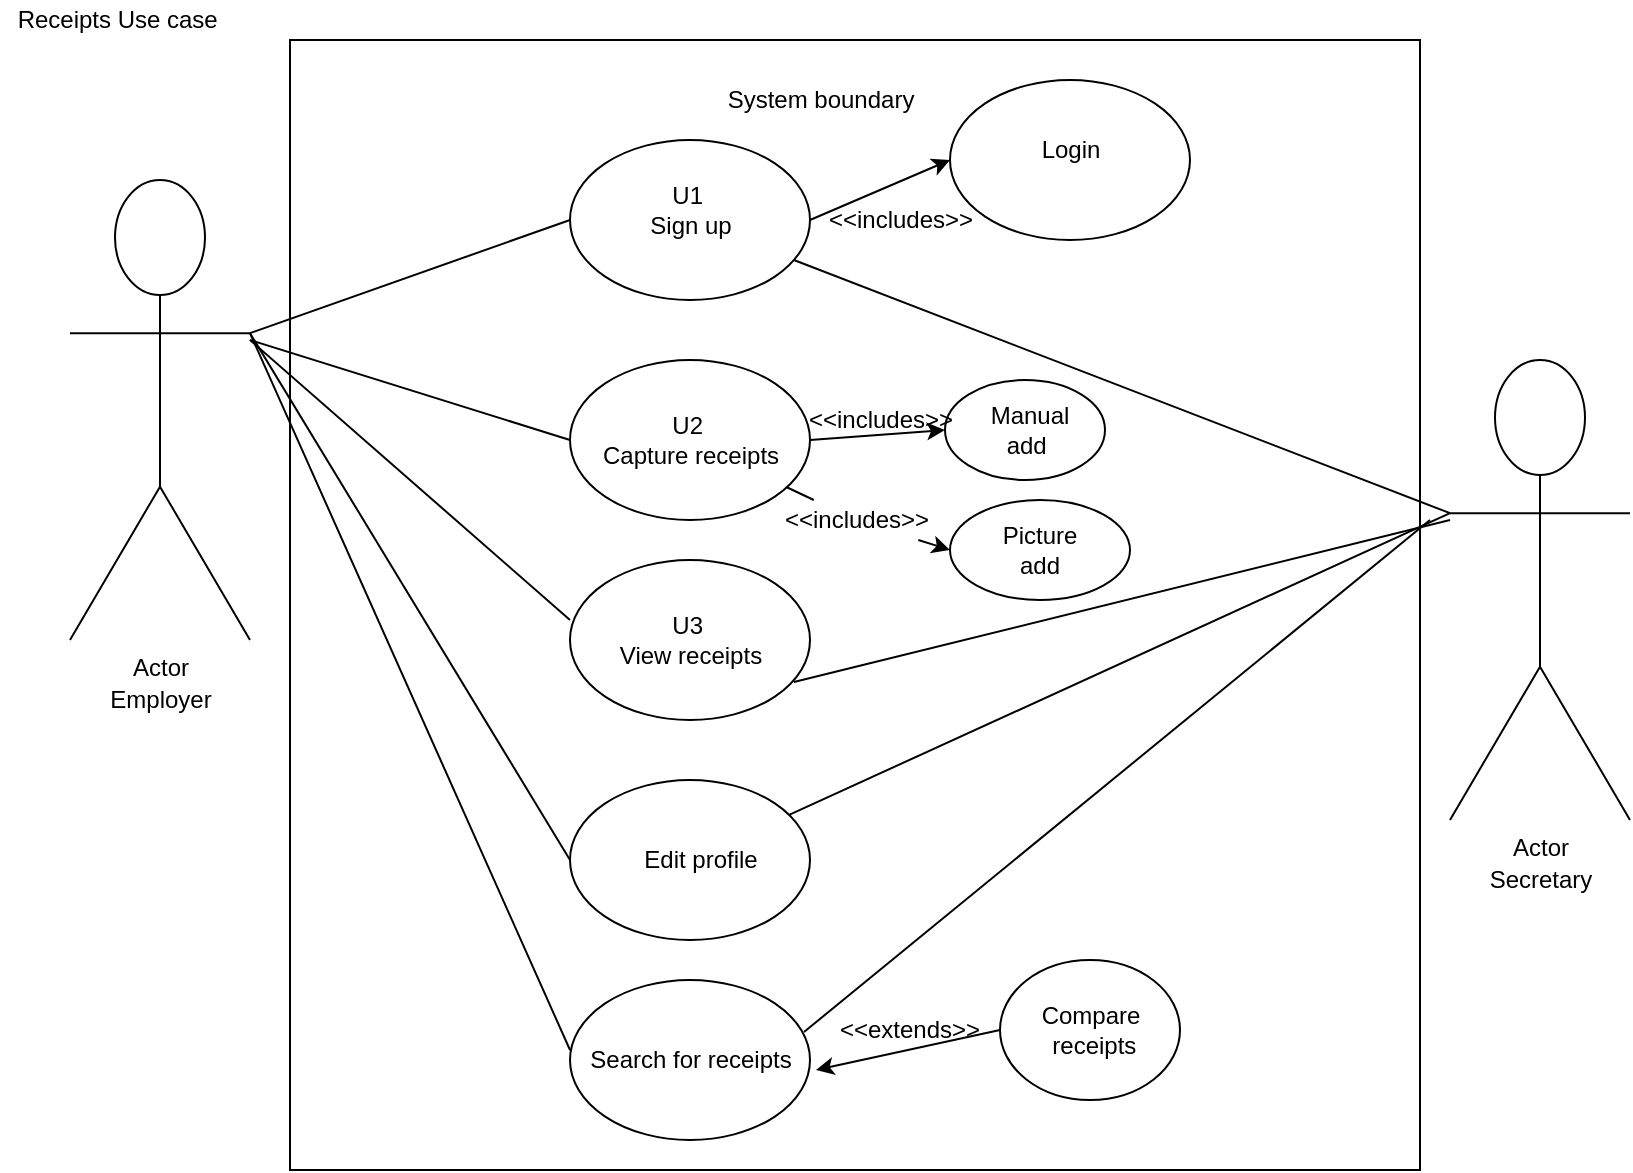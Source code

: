 <mxfile version="14.5.10" type="github" pages="2">
  <diagram id="4UHbxce3KpwwnYZbzkx7" name="Page-2">
    <mxGraphModel dx="1846" dy="519" grid="1" gridSize="10" guides="1" tooltips="1" connect="1" arrows="1" fold="1" page="1" pageScale="1" pageWidth="827" pageHeight="1169" math="0" shadow="0">
      <root>
        <mxCell id="4l4oDC8cHzK3VJKQ7OqO-0" />
        <mxCell id="4l4oDC8cHzK3VJKQ7OqO-1" parent="4l4oDC8cHzK3VJKQ7OqO-0" />
        <mxCell id="4l4oDC8cHzK3VJKQ7OqO-2" value="" style="whiteSpace=wrap;html=1;aspect=fixed;" parent="4l4oDC8cHzK3VJKQ7OqO-1" vertex="1">
          <mxGeometry x="140" y="30" width="565" height="565" as="geometry" />
        </mxCell>
        <mxCell id="4l4oDC8cHzK3VJKQ7OqO-3" value="Receipts Use case&amp;nbsp;" style="text;html=1;resizable=0;autosize=1;align=center;verticalAlign=middle;points=[];fillColor=none;strokeColor=none;rounded=0;" parent="4l4oDC8cHzK3VJKQ7OqO-1" vertex="1">
          <mxGeometry x="-5" y="10" width="120" height="20" as="geometry" />
        </mxCell>
        <mxCell id="4l4oDC8cHzK3VJKQ7OqO-4" value="System boundary" style="text;html=1;resizable=0;autosize=1;align=center;verticalAlign=middle;points=[];fillColor=none;strokeColor=none;rounded=0;" parent="4l4oDC8cHzK3VJKQ7OqO-1" vertex="1">
          <mxGeometry x="350" y="50" width="110" height="20" as="geometry" />
        </mxCell>
        <mxCell id="0XkAT8IyqFOkE62B-cu1-0" value="Actor" style="shape=umlActor;verticalLabelPosition=bottom;verticalAlign=top;html=1;outlineConnect=0;" parent="4l4oDC8cHzK3VJKQ7OqO-1" vertex="1">
          <mxGeometry x="30" y="100" width="90" height="230" as="geometry" />
        </mxCell>
        <mxCell id="bSmuL1Sp37XiWTe8M-mu-0" value="Employer" style="text;html=1;resizable=0;autosize=1;align=center;verticalAlign=middle;points=[];fillColor=none;strokeColor=none;rounded=0;" parent="4l4oDC8cHzK3VJKQ7OqO-1" vertex="1">
          <mxGeometry x="40" y="350" width="70" height="20" as="geometry" />
        </mxCell>
        <mxCell id="iJ1DeXamAmYQ3ZbnRXAA-0" value="Actor" style="shape=umlActor;verticalLabelPosition=bottom;verticalAlign=top;html=1;outlineConnect=0;" parent="4l4oDC8cHzK3VJKQ7OqO-1" vertex="1">
          <mxGeometry x="720" y="190" width="90" height="230" as="geometry" />
        </mxCell>
        <mxCell id="pwXxYnY4KYpbyUwbm-rr-0" value="Secretary" style="text;html=1;resizable=0;autosize=1;align=center;verticalAlign=middle;points=[];fillColor=none;strokeColor=none;rounded=0;" parent="4l4oDC8cHzK3VJKQ7OqO-1" vertex="1">
          <mxGeometry x="730" y="440" width="70" height="20" as="geometry" />
        </mxCell>
        <mxCell id="J4H8vMVQGXhD_ejGg6Uj-0" value="" style="ellipse;whiteSpace=wrap;html=1;" parent="4l4oDC8cHzK3VJKQ7OqO-1" vertex="1">
          <mxGeometry x="280" y="290" width="120" height="80" as="geometry" />
        </mxCell>
        <mxCell id="J4H8vMVQGXhD_ejGg6Uj-1" value="" style="ellipse;whiteSpace=wrap;html=1;" parent="4l4oDC8cHzK3VJKQ7OqO-1" vertex="1">
          <mxGeometry x="280" y="400" width="120" height="80" as="geometry" />
        </mxCell>
        <mxCell id="J4H8vMVQGXhD_ejGg6Uj-2" value="" style="ellipse;whiteSpace=wrap;html=1;" parent="4l4oDC8cHzK3VJKQ7OqO-1" vertex="1">
          <mxGeometry x="280" y="500" width="120" height="80" as="geometry" />
        </mxCell>
        <mxCell id="J4H8vMVQGXhD_ejGg6Uj-3" value="" style="ellipse;whiteSpace=wrap;html=1;" parent="4l4oDC8cHzK3VJKQ7OqO-1" vertex="1">
          <mxGeometry x="470" y="260" width="90" height="50" as="geometry" />
        </mxCell>
        <mxCell id="J4H8vMVQGXhD_ejGg6Uj-4" value="" style="ellipse;whiteSpace=wrap;html=1;" parent="4l4oDC8cHzK3VJKQ7OqO-1" vertex="1">
          <mxGeometry x="467.5" y="200" width="80" height="50" as="geometry" />
        </mxCell>
        <mxCell id="J4H8vMVQGXhD_ejGg6Uj-5" value="" style="ellipse;whiteSpace=wrap;html=1;" parent="4l4oDC8cHzK3VJKQ7OqO-1" vertex="1">
          <mxGeometry x="470" y="50" width="120" height="80" as="geometry" />
        </mxCell>
        <mxCell id="J4H8vMVQGXhD_ejGg6Uj-6" value="" style="ellipse;whiteSpace=wrap;html=1;" parent="4l4oDC8cHzK3VJKQ7OqO-1" vertex="1">
          <mxGeometry x="280" y="190" width="120" height="80" as="geometry" />
        </mxCell>
        <mxCell id="J4H8vMVQGXhD_ejGg6Uj-7" value="" style="ellipse;whiteSpace=wrap;html=1;" parent="4l4oDC8cHzK3VJKQ7OqO-1" vertex="1">
          <mxGeometry x="280" y="80" width="120" height="80" as="geometry" />
        </mxCell>
        <mxCell id="yE8ossc-JHhed-A5V61u-0" value="" style="endArrow=none;html=1;entryX=0;entryY=0.333;entryDx=0;entryDy=0;entryPerimeter=0;" parent="4l4oDC8cHzK3VJKQ7OqO-1" source="J4H8vMVQGXhD_ejGg6Uj-7" target="iJ1DeXamAmYQ3ZbnRXAA-0" edge="1">
          <mxGeometry width="50" height="50" relative="1" as="geometry">
            <mxPoint x="390" y="10" as="sourcePoint" />
            <mxPoint x="720" y="260" as="targetPoint" />
          </mxGeometry>
        </mxCell>
        <mxCell id="k6McR88THhzEGL6984rD-0" value="" style="endArrow=classic;html=1;exitX=1;exitY=0.5;exitDx=0;exitDy=0;" parent="4l4oDC8cHzK3VJKQ7OqO-1" source="J4H8vMVQGXhD_ejGg6Uj-7" edge="1">
          <mxGeometry width="50" height="50" relative="1" as="geometry">
            <mxPoint x="420" y="140" as="sourcePoint" />
            <mxPoint x="470" y="90" as="targetPoint" />
          </mxGeometry>
        </mxCell>
        <mxCell id="k6McR88THhzEGL6984rD-1" value="" style="endArrow=classic;html=1;exitX=1;exitY=0.5;exitDx=0;exitDy=0;entryX=0;entryY=0.5;entryDx=0;entryDy=0;" parent="4l4oDC8cHzK3VJKQ7OqO-1" source="J4H8vMVQGXhD_ejGg6Uj-6" target="J4H8vMVQGXhD_ejGg6Uj-4" edge="1">
          <mxGeometry width="50" height="50" relative="1" as="geometry">
            <mxPoint x="387.5" y="245" as="sourcePoint" />
            <mxPoint x="457.5" y="215" as="targetPoint" />
          </mxGeometry>
        </mxCell>
        <mxCell id="k6McR88THhzEGL6984rD-2" value="" style="endArrow=classic;html=1;startArrow=none;entryX=0;entryY=0.5;entryDx=0;entryDy=0;" parent="4l4oDC8cHzK3VJKQ7OqO-1" source="m5B9m2FSiRjdfmZnff4k-6" target="J4H8vMVQGXhD_ejGg6Uj-3" edge="1">
          <mxGeometry width="50" height="50" relative="1" as="geometry">
            <mxPoint x="400" y="305" as="sourcePoint" />
            <mxPoint x="457.5" y="290" as="targetPoint" />
          </mxGeometry>
        </mxCell>
        <mxCell id="k6McR88THhzEGL6984rD-3" value="" style="endArrow=none;html=1;exitX=0.933;exitY=0.763;exitDx=0;exitDy=0;exitPerimeter=0;" parent="4l4oDC8cHzK3VJKQ7OqO-1" source="J4H8vMVQGXhD_ejGg6Uj-0" edge="1">
          <mxGeometry width="50" height="50" relative="1" as="geometry">
            <mxPoint x="670" y="320" as="sourcePoint" />
            <mxPoint x="720" y="270" as="targetPoint" />
          </mxGeometry>
        </mxCell>
        <mxCell id="k6McR88THhzEGL6984rD-4" value="" style="endArrow=none;html=1;entryX=0;entryY=0.333;entryDx=0;entryDy=0;entryPerimeter=0;" parent="4l4oDC8cHzK3VJKQ7OqO-1" source="J4H8vMVQGXhD_ejGg6Uj-1" target="iJ1DeXamAmYQ3ZbnRXAA-0" edge="1">
          <mxGeometry width="50" height="50" relative="1" as="geometry">
            <mxPoint x="390" y="460" as="sourcePoint" />
            <mxPoint x="440" y="410" as="targetPoint" />
          </mxGeometry>
        </mxCell>
        <mxCell id="k6McR88THhzEGL6984rD-5" value="" style="endArrow=none;html=1;exitX=0.975;exitY=0.325;exitDx=0;exitDy=0;exitPerimeter=0;" parent="4l4oDC8cHzK3VJKQ7OqO-1" source="J4H8vMVQGXhD_ejGg6Uj-2" edge="1">
          <mxGeometry width="50" height="50" relative="1" as="geometry">
            <mxPoint x="390" y="460" as="sourcePoint" />
            <mxPoint x="710" y="270" as="targetPoint" />
          </mxGeometry>
        </mxCell>
        <mxCell id="k6McR88THhzEGL6984rD-6" value="" style="endArrow=none;html=1;exitX=1;exitY=0.333;exitDx=0;exitDy=0;exitPerimeter=0;" parent="4l4oDC8cHzK3VJKQ7OqO-1" source="0XkAT8IyqFOkE62B-cu1-0" edge="1">
          <mxGeometry width="50" height="50" relative="1" as="geometry">
            <mxPoint x="230" y="170" as="sourcePoint" />
            <mxPoint x="280" y="120" as="targetPoint" />
          </mxGeometry>
        </mxCell>
        <mxCell id="m5B9m2FSiRjdfmZnff4k-0" value="" style="endArrow=none;html=1;" parent="4l4oDC8cHzK3VJKQ7OqO-1" edge="1">
          <mxGeometry width="50" height="50" relative="1" as="geometry">
            <mxPoint x="120" y="180" as="sourcePoint" />
            <mxPoint x="280" y="230" as="targetPoint" />
          </mxGeometry>
        </mxCell>
        <mxCell id="m5B9m2FSiRjdfmZnff4k-1" value="" style="endArrow=none;html=1;exitX=1;exitY=0.333;exitDx=0;exitDy=0;exitPerimeter=0;" parent="4l4oDC8cHzK3VJKQ7OqO-1" source="0XkAT8IyqFOkE62B-cu1-0" edge="1">
          <mxGeometry width="50" height="50" relative="1" as="geometry">
            <mxPoint x="230" y="490" as="sourcePoint" />
            <mxPoint x="280" y="440" as="targetPoint" />
          </mxGeometry>
        </mxCell>
        <mxCell id="m5B9m2FSiRjdfmZnff4k-2" value="" style="endArrow=none;html=1;" parent="4l4oDC8cHzK3VJKQ7OqO-1" edge="1">
          <mxGeometry width="50" height="50" relative="1" as="geometry">
            <mxPoint x="120" y="180" as="sourcePoint" />
            <mxPoint x="280" y="320" as="targetPoint" />
          </mxGeometry>
        </mxCell>
        <mxCell id="m5B9m2FSiRjdfmZnff4k-3" value="" style="endArrow=none;html=1;exitX=1;exitY=0.333;exitDx=0;exitDy=0;exitPerimeter=0;" parent="4l4oDC8cHzK3VJKQ7OqO-1" source="0XkAT8IyqFOkE62B-cu1-0" edge="1">
          <mxGeometry width="50" height="50" relative="1" as="geometry">
            <mxPoint x="230" y="585" as="sourcePoint" />
            <mxPoint x="280" y="535" as="targetPoint" />
          </mxGeometry>
        </mxCell>
        <mxCell id="m5B9m2FSiRjdfmZnff4k-4" value="&amp;lt;&amp;lt;includes&amp;gt;&amp;gt;" style="text;html=1;resizable=0;autosize=1;align=center;verticalAlign=middle;points=[];fillColor=none;strokeColor=none;rounded=0;" parent="4l4oDC8cHzK3VJKQ7OqO-1" vertex="1">
          <mxGeometry x="400" y="110" width="90" height="20" as="geometry" />
        </mxCell>
        <mxCell id="m5B9m2FSiRjdfmZnff4k-5" value="&amp;lt;&amp;lt;includes&amp;gt;&amp;gt;" style="text;html=1;resizable=0;autosize=1;align=center;verticalAlign=middle;points=[];fillColor=none;strokeColor=none;rounded=0;" parent="4l4oDC8cHzK3VJKQ7OqO-1" vertex="1">
          <mxGeometry x="390" y="210" width="90" height="20" as="geometry" />
        </mxCell>
        <mxCell id="m5B9m2FSiRjdfmZnff4k-6" value="&amp;lt;&amp;lt;includes&amp;gt;&amp;gt;" style="text;html=1;resizable=0;autosize=1;align=center;verticalAlign=middle;points=[];fillColor=none;strokeColor=none;rounded=0;" parent="4l4oDC8cHzK3VJKQ7OqO-1" vertex="1">
          <mxGeometry x="377.5" y="260" width="90" height="20" as="geometry" />
        </mxCell>
        <mxCell id="m5B9m2FSiRjdfmZnff4k-7" value="" style="endArrow=none;html=1;" parent="4l4oDC8cHzK3VJKQ7OqO-1" source="J4H8vMVQGXhD_ejGg6Uj-6" target="m5B9m2FSiRjdfmZnff4k-6" edge="1">
          <mxGeometry width="50" height="50" relative="1" as="geometry">
            <mxPoint x="387.557" y="254.388" as="sourcePoint" />
            <mxPoint x="457.5" y="290" as="targetPoint" />
          </mxGeometry>
        </mxCell>
        <mxCell id="nm6HE8bs33TmZ-5fpAi--0" value="U1&amp;nbsp;&lt;br&gt;Sign up" style="text;html=1;resizable=0;autosize=1;align=center;verticalAlign=middle;points=[];fillColor=none;strokeColor=none;rounded=0;" parent="4l4oDC8cHzK3VJKQ7OqO-1" vertex="1">
          <mxGeometry x="310" y="100" width="60" height="30" as="geometry" />
        </mxCell>
        <mxCell id="nm6HE8bs33TmZ-5fpAi--1" value="Login" style="text;html=1;resizable=0;autosize=1;align=center;verticalAlign=middle;points=[];fillColor=none;strokeColor=none;rounded=0;" parent="4l4oDC8cHzK3VJKQ7OqO-1" vertex="1">
          <mxGeometry x="510" y="75" width="40" height="20" as="geometry" />
        </mxCell>
        <mxCell id="nm6HE8bs33TmZ-5fpAi--2" value="U2&amp;nbsp;&lt;br&gt;Capture receipts" style="text;html=1;resizable=0;autosize=1;align=center;verticalAlign=middle;points=[];fillColor=none;strokeColor=none;rounded=0;" parent="4l4oDC8cHzK3VJKQ7OqO-1" vertex="1">
          <mxGeometry x="290" y="215" width="100" height="30" as="geometry" />
        </mxCell>
        <mxCell id="nm6HE8bs33TmZ-5fpAi--3" value="U3&amp;nbsp;&lt;br&gt;View receipts" style="text;html=1;resizable=0;autosize=1;align=center;verticalAlign=middle;points=[];fillColor=none;strokeColor=none;rounded=0;" parent="4l4oDC8cHzK3VJKQ7OqO-1" vertex="1">
          <mxGeometry x="295" y="315" width="90" height="30" as="geometry" />
        </mxCell>
        <mxCell id="nm6HE8bs33TmZ-5fpAi--4" value="Edit profile" style="text;html=1;resizable=0;autosize=1;align=center;verticalAlign=middle;points=[];fillColor=none;strokeColor=none;rounded=0;" parent="4l4oDC8cHzK3VJKQ7OqO-1" vertex="1">
          <mxGeometry x="310" y="430" width="70" height="20" as="geometry" />
        </mxCell>
        <mxCell id="nm6HE8bs33TmZ-5fpAi--5" value="Search for receipts" style="text;html=1;resizable=0;autosize=1;align=center;verticalAlign=middle;points=[];fillColor=none;strokeColor=none;rounded=0;" parent="4l4oDC8cHzK3VJKQ7OqO-1" vertex="1">
          <mxGeometry x="280" y="530" width="120" height="20" as="geometry" />
        </mxCell>
        <mxCell id="nm6HE8bs33TmZ-5fpAi--6" value="Manual add&amp;nbsp;" style="text;html=1;strokeColor=none;fillColor=none;align=center;verticalAlign=middle;whiteSpace=wrap;rounded=0;" parent="4l4oDC8cHzK3VJKQ7OqO-1" vertex="1">
          <mxGeometry x="490" y="215" width="40" height="20" as="geometry" />
        </mxCell>
        <mxCell id="nm6HE8bs33TmZ-5fpAi--7" value="Picture add" style="text;html=1;strokeColor=none;fillColor=none;align=center;verticalAlign=middle;whiteSpace=wrap;rounded=0;" parent="4l4oDC8cHzK3VJKQ7OqO-1" vertex="1">
          <mxGeometry x="495" y="275" width="40" height="20" as="geometry" />
        </mxCell>
        <mxCell id="nm6HE8bs33TmZ-5fpAi--8" value="" style="ellipse;whiteSpace=wrap;html=1;" parent="4l4oDC8cHzK3VJKQ7OqO-1" vertex="1">
          <mxGeometry x="495" y="490" width="90" height="70" as="geometry" />
        </mxCell>
        <mxCell id="nm6HE8bs33TmZ-5fpAi--9" value="Compare&lt;br&gt;&amp;nbsp;receipts" style="text;html=1;resizable=0;autosize=1;align=center;verticalAlign=middle;points=[];fillColor=none;strokeColor=none;rounded=0;" parent="4l4oDC8cHzK3VJKQ7OqO-1" vertex="1">
          <mxGeometry x="510" y="510" width="60" height="30" as="geometry" />
        </mxCell>
        <mxCell id="nm6HE8bs33TmZ-5fpAi--10" value="" style="endArrow=classic;html=1;exitX=0;exitY=0.5;exitDx=0;exitDy=0;entryX=1.025;entryY=0.75;entryDx=0;entryDy=0;entryPerimeter=0;" parent="4l4oDC8cHzK3VJKQ7OqO-1" source="nm6HE8bs33TmZ-5fpAi--8" target="nm6HE8bs33TmZ-5fpAi--5" edge="1">
          <mxGeometry width="50" height="50" relative="1" as="geometry">
            <mxPoint x="390" y="480" as="sourcePoint" />
            <mxPoint x="440" y="430" as="targetPoint" />
          </mxGeometry>
        </mxCell>
        <mxCell id="nm6HE8bs33TmZ-5fpAi--11" value="&amp;lt;&amp;lt;extends&amp;gt;&amp;gt;" style="text;html=1;strokeColor=none;fillColor=none;align=center;verticalAlign=middle;whiteSpace=wrap;rounded=0;" parent="4l4oDC8cHzK3VJKQ7OqO-1" vertex="1">
          <mxGeometry x="430" y="515" width="40" height="20" as="geometry" />
        </mxCell>
      </root>
    </mxGraphModel>
  </diagram>
  <diagram id="rW1qZnZUw7WaN9fZbaCU" name="Page-3">
    <mxGraphModel dx="1019" dy="519" grid="1" gridSize="10" guides="1" tooltips="1" connect="1" arrows="1" fold="1" page="1" pageScale="1" pageWidth="827" pageHeight="1169" math="0" shadow="0">
      <root>
        <mxCell id="mqVQcO1iFkUzZ_5pgZHV-0" />
        <mxCell id="mqVQcO1iFkUzZ_5pgZHV-1" parent="mqVQcO1iFkUzZ_5pgZHV-0" />
        <mxCell id="mqVQcO1iFkUzZ_5pgZHV-2" value="&lt;table border=&quot;1&quot; width=&quot;100%&quot; cellpadding=&quot;4&quot; style=&quot;width: 100% ; height: 100% ; border-collapse: collapse&quot;&gt;&lt;tbody&gt;&lt;tr&gt;&lt;th align=&quot;center&quot;&gt;User&lt;/th&gt;&lt;/tr&gt;&lt;tr&gt;&lt;td align=&quot;center&quot;&gt;-userid: int&lt;br&gt;- emailaddress : String&lt;br&gt;- password : String&lt;/td&gt;&lt;/tr&gt;&lt;tr&gt;&lt;td align=&quot;center&quot;&gt;+register()&lt;br&gt;+login()&lt;br&gt;+updateProfile()&lt;br&gt;+viewReceipts()&lt;br&gt;&lt;br&gt;&lt;/td&gt;&lt;/tr&gt;&lt;/tbody&gt;&lt;/table&gt;" style="text;html=1;strokeColor=none;fillColor=none;overflow=fill;" parent="mqVQcO1iFkUzZ_5pgZHV-1" vertex="1">
          <mxGeometry x="340" y="20" width="160" height="160" as="geometry" />
        </mxCell>
        <mxCell id="mqVQcO1iFkUzZ_5pgZHV-3" value="&lt;table border=&quot;1&quot; width=&quot;100%&quot; cellpadding=&quot;4&quot; style=&quot;width: 100% ; height: 100% ; border-collapse: collapse&quot;&gt;&lt;tbody&gt;&lt;tr&gt;&lt;th align=&quot;center&quot;&gt;ReceiptInfo&lt;/th&gt;&lt;/tr&gt;&lt;tr&gt;&lt;td align=&quot;center&quot;&gt;-receiptid : int&lt;br&gt;receiptType: String&lt;br&gt;&lt;br&gt;&lt;/td&gt;&lt;/tr&gt;&lt;tr&gt;&lt;td align=&quot;center&quot;&gt;+updateInfo()&lt;/td&gt;&lt;/tr&gt;&lt;/tbody&gt;&lt;/table&gt;" style="text;html=1;strokeColor=none;fillColor=none;overflow=fill;" parent="mqVQcO1iFkUzZ_5pgZHV-1" vertex="1">
          <mxGeometry x="155" y="720" width="160" height="140" as="geometry" />
        </mxCell>
        <mxCell id="mqVQcO1iFkUzZ_5pgZHV-4" value="&lt;table border=&quot;1&quot; width=&quot;100%&quot; cellpadding=&quot;4&quot; style=&quot;width: 100% ; height: 100% ; border-collapse: collapse&quot;&gt;&lt;tbody&gt;&lt;tr&gt;&lt;th align=&quot;center&quot;&gt;Picture receipt&lt;/th&gt;&lt;/tr&gt;&lt;tr&gt;&lt;td align=&quot;center&quot;&gt;-receiptid : int&lt;br&gt;-name : String&lt;br&gt;-date : dateTime&lt;br&gt;-price: double&amp;nbsp;&lt;br&gt;-VAT : double&lt;br&gt;&lt;/td&gt;&lt;/tr&gt;&lt;tr&gt;&lt;td align=&quot;center&quot;&gt;&lt;br&gt;&lt;/td&gt;&lt;/tr&gt;&lt;/tbody&gt;&lt;/table&gt;" style="text;html=1;strokeColor=none;fillColor=none;overflow=fill;" parent="mqVQcO1iFkUzZ_5pgZHV-1" vertex="1">
          <mxGeometry x="320" y="500" width="160" height="140" as="geometry" />
        </mxCell>
        <mxCell id="mqVQcO1iFkUzZ_5pgZHV-5" value="&lt;table border=&quot;1&quot; width=&quot;100%&quot; cellpadding=&quot;4&quot; style=&quot;width: 100% ; height: 100% ; border-collapse: collapse&quot;&gt;&lt;tbody&gt;&lt;tr&gt;&lt;th align=&quot;center&quot;&gt;Manual receipt&lt;/th&gt;&lt;/tr&gt;&lt;tr&gt;&lt;td align=&quot;center&quot;&gt;-receiptid : int&lt;br&gt;-name : String&lt;br&gt;-items : String&lt;br&gt;-date : dateTime&lt;br&gt;-price : double&lt;br&gt;-VAT : double&lt;br&gt;&lt;/td&gt;&lt;/tr&gt;&lt;tr&gt;&lt;td align=&quot;center&quot;&gt;&lt;br&gt;&lt;/td&gt;&lt;/tr&gt;&lt;/tbody&gt;&lt;/table&gt;" style="text;html=1;strokeColor=none;fillColor=none;overflow=fill;" parent="mqVQcO1iFkUzZ_5pgZHV-1" vertex="1">
          <mxGeometry x="15" y="500" width="160" height="140" as="geometry" />
        </mxCell>
        <mxCell id="mqVQcO1iFkUzZ_5pgZHV-6" value="&lt;table border=&quot;1&quot; width=&quot;100%&quot; cellpadding=&quot;4&quot; style=&quot;width: 100% ; height: 100% ; border-collapse: collapse&quot;&gt;&lt;tbody&gt;&lt;tr&gt;&lt;th align=&quot;center&quot;&gt;Employer&lt;/th&gt;&lt;/tr&gt;&lt;tr&gt;&lt;td align=&quot;center&quot;&gt;- username: String&lt;br&gt;&lt;br&gt;&lt;br&gt;&lt;/td&gt;&lt;/tr&gt;&lt;tr&gt;&lt;td align=&quot;center&quot;&gt;+addReceipts()&lt;br&gt;+editReceipts()&lt;br&gt;&lt;br&gt;&lt;/td&gt;&lt;/tr&gt;&lt;/tbody&gt;&lt;/table&gt;" style="text;html=1;strokeColor=none;fillColor=none;overflow=fill;" parent="mqVQcO1iFkUzZ_5pgZHV-1" vertex="1">
          <mxGeometry x="130" y="260" width="160" height="140" as="geometry" />
        </mxCell>
        <mxCell id="mqVQcO1iFkUzZ_5pgZHV-7" value="&lt;table border=&quot;1&quot; width=&quot;100%&quot; cellpadding=&quot;4&quot; style=&quot;width: 100% ; height: 100% ; border-collapse: collapse&quot;&gt;&lt;tbody&gt;&lt;tr&gt;&lt;th align=&quot;center&quot;&gt;Secretary&lt;/th&gt;&lt;/tr&gt;&lt;tr&gt;&lt;td align=&quot;center&quot;&gt;-username : String&lt;br&gt;&lt;br&gt;&lt;br&gt;&lt;/td&gt;&lt;/tr&gt;&lt;tr&gt;&lt;td align=&quot;center&quot;&gt;&lt;br&gt;&lt;br&gt;&lt;br&gt;&lt;/td&gt;&lt;/tr&gt;&lt;/tbody&gt;&lt;/table&gt;" style="text;html=1;strokeColor=none;fillColor=none;overflow=fill;" parent="mqVQcO1iFkUzZ_5pgZHV-1" vertex="1">
          <mxGeometry x="550" y="260" width="160" height="140" as="geometry" />
        </mxCell>
        <mxCell id="3l7rM3H6fdleBDAP88Ov-1" value="Receipts UML Diagram" style="text;html=1;resizable=0;autosize=1;align=center;verticalAlign=middle;points=[];fillColor=none;strokeColor=none;rounded=0;" vertex="1" parent="mqVQcO1iFkUzZ_5pgZHV-1">
          <mxGeometry x="15" y="20" width="140" height="20" as="geometry" />
        </mxCell>
        <mxCell id="3l7rM3H6fdleBDAP88Ov-2" value="" style="edgeStyle=segmentEdgeStyle;endArrow=classic;html=1;exitX=0.5;exitY=0;exitDx=0;exitDy=0;" edge="1" parent="mqVQcO1iFkUzZ_5pgZHV-1" source="mqVQcO1iFkUzZ_5pgZHV-7">
          <mxGeometry width="50" height="50" relative="1" as="geometry">
            <mxPoint x="414" y="230" as="sourcePoint" />
            <mxPoint x="464" y="180" as="targetPoint" />
            <Array as="points">
              <mxPoint x="630" y="240" />
              <mxPoint x="464" y="240" />
            </Array>
          </mxGeometry>
        </mxCell>
        <mxCell id="3l7rM3H6fdleBDAP88Ov-3" value="" style="edgeStyle=segmentEdgeStyle;endArrow=classic;html=1;exitX=0.384;exitY=-0.014;exitDx=0;exitDy=0;exitPerimeter=0;" edge="1" parent="mqVQcO1iFkUzZ_5pgZHV-1" source="mqVQcO1iFkUzZ_5pgZHV-6">
          <mxGeometry width="50" height="50" relative="1" as="geometry">
            <mxPoint x="350" y="230" as="sourcePoint" />
            <mxPoint x="400" y="180" as="targetPoint" />
            <Array as="points">
              <mxPoint x="191" y="250" />
              <mxPoint x="400" y="250" />
            </Array>
          </mxGeometry>
        </mxCell>
        <mxCell id="3l7rM3H6fdleBDAP88Ov-7" value="" style="edgeStyle=segmentEdgeStyle;endArrow=classic;html=1;exitX=0.419;exitY=-0.014;exitDx=0;exitDy=0;exitPerimeter=0;" edge="1" parent="mqVQcO1iFkUzZ_5pgZHV-1" source="mqVQcO1iFkUzZ_5pgZHV-5">
          <mxGeometry width="50" height="50" relative="1" as="geometry">
            <mxPoint x="120" y="450" as="sourcePoint" />
            <mxPoint x="170" y="400" as="targetPoint" />
            <Array as="points">
              <mxPoint x="87" y="470" />
              <mxPoint x="170" y="470" />
            </Array>
          </mxGeometry>
        </mxCell>
        <mxCell id="3l7rM3H6fdleBDAP88Ov-9" value="adds" style="edgeLabel;html=1;align=center;verticalAlign=middle;resizable=0;points=[];" vertex="1" connectable="0" parent="3l7rM3H6fdleBDAP88Ov-7">
          <mxGeometry x="0.395" y="1" relative="1" as="geometry">
            <mxPoint as="offset" />
          </mxGeometry>
        </mxCell>
        <mxCell id="3l7rM3H6fdleBDAP88Ov-8" value="" style="edgeStyle=segmentEdgeStyle;endArrow=classic;html=1;exitX=0.5;exitY=0;exitDx=0;exitDy=0;" edge="1" parent="mqVQcO1iFkUzZ_5pgZHV-1" source="mqVQcO1iFkUzZ_5pgZHV-4">
          <mxGeometry width="50" height="50" relative="1" as="geometry">
            <mxPoint x="160.04" y="480.0" as="sourcePoint" />
            <mxPoint x="243" y="401.96" as="targetPoint" />
            <Array as="points">
              <mxPoint x="400" y="470" />
              <mxPoint x="300" y="470" />
              <mxPoint x="300" y="472" />
              <mxPoint x="243" y="472" />
            </Array>
          </mxGeometry>
        </mxCell>
        <mxCell id="3l7rM3H6fdleBDAP88Ov-10" value="adds" style="edgeLabel;html=1;align=center;verticalAlign=middle;resizable=0;points=[];" vertex="1" connectable="0" parent="3l7rM3H6fdleBDAP88Ov-8">
          <mxGeometry x="0.609" y="1" relative="1" as="geometry">
            <mxPoint as="offset" />
          </mxGeometry>
        </mxCell>
        <mxCell id="3l7rM3H6fdleBDAP88Ov-11" value="0...*" style="text;html=1;resizable=0;autosize=1;align=center;verticalAlign=middle;points=[];fillColor=none;strokeColor=none;rounded=0;" vertex="1" parent="mqVQcO1iFkUzZ_5pgZHV-1">
          <mxGeometry x="400" y="480" width="40" height="20" as="geometry" />
        </mxCell>
        <mxCell id="3l7rM3H6fdleBDAP88Ov-12" value="0...*" style="text;html=1;resizable=0;autosize=1;align=center;verticalAlign=middle;points=[];fillColor=none;strokeColor=none;rounded=0;" vertex="1" parent="mqVQcO1iFkUzZ_5pgZHV-1">
          <mxGeometry x="90" y="480" width="40" height="20" as="geometry" />
        </mxCell>
        <mxCell id="3l7rM3H6fdleBDAP88Ov-13" value="1" style="text;html=1;resizable=0;autosize=1;align=center;verticalAlign=middle;points=[];fillColor=none;strokeColor=none;rounded=0;" vertex="1" parent="mqVQcO1iFkUzZ_5pgZHV-1">
          <mxGeometry x="250" y="400" width="20" height="20" as="geometry" />
        </mxCell>
        <mxCell id="3l7rM3H6fdleBDAP88Ov-14" value="1" style="text;html=1;resizable=0;autosize=1;align=center;verticalAlign=middle;points=[];fillColor=none;strokeColor=none;rounded=0;" vertex="1" parent="mqVQcO1iFkUzZ_5pgZHV-1">
          <mxGeometry x="150" y="400" width="20" height="20" as="geometry" />
        </mxCell>
        <mxCell id="3l7rM3H6fdleBDAP88Ov-22" value="" style="endArrow=none;html=1;entryX=0.5;entryY=1;entryDx=0;entryDy=0;startArrow=diamond;startFill=1;rounded=1;edgeStyle=orthogonalEdgeStyle;" edge="1" parent="mqVQcO1iFkUzZ_5pgZHV-1" source="mqVQcO1iFkUzZ_5pgZHV-3" target="mqVQcO1iFkUzZ_5pgZHV-5">
          <mxGeometry width="50" height="50" relative="1" as="geometry">
            <mxPoint x="70" y="716" as="sourcePoint" />
            <mxPoint x="210" y="650" as="targetPoint" />
          </mxGeometry>
        </mxCell>
        <mxCell id="3l7rM3H6fdleBDAP88Ov-23" value="" style="endArrow=none;html=1;entryX=0.5;entryY=1;entryDx=0;entryDy=0;startArrow=diamond;startFill=1;rounded=1;edgeStyle=orthogonalEdgeStyle;exitX=0.656;exitY=0;exitDx=0;exitDy=0;exitPerimeter=0;" edge="1" parent="mqVQcO1iFkUzZ_5pgZHV-1" source="mqVQcO1iFkUzZ_5pgZHV-3">
          <mxGeometry width="50" height="50" relative="1" as="geometry">
            <mxPoint x="530" y="720" as="sourcePoint" />
            <mxPoint x="390" y="640" as="targetPoint" />
          </mxGeometry>
        </mxCell>
        <mxCell id="3l7rM3H6fdleBDAP88Ov-24" value="1" style="text;html=1;resizable=0;autosize=1;align=center;verticalAlign=middle;points=[];fillColor=none;strokeColor=none;rounded=0;" vertex="1" parent="mqVQcO1iFkUzZ_5pgZHV-1">
          <mxGeometry x="200" y="700" width="20" height="20" as="geometry" />
        </mxCell>
        <mxCell id="3l7rM3H6fdleBDAP88Ov-25" value="1" style="text;html=1;resizable=0;autosize=1;align=center;verticalAlign=middle;points=[];fillColor=none;strokeColor=none;rounded=0;" vertex="1" parent="mqVQcO1iFkUzZ_5pgZHV-1">
          <mxGeometry x="270" y="700" width="20" height="20" as="geometry" />
        </mxCell>
        <mxCell id="3l7rM3H6fdleBDAP88Ov-26" value="1" style="text;html=1;resizable=0;autosize=1;align=center;verticalAlign=middle;points=[];fillColor=none;strokeColor=none;rounded=0;" vertex="1" parent="mqVQcO1iFkUzZ_5pgZHV-1">
          <mxGeometry x="360" y="640" width="20" height="20" as="geometry" />
        </mxCell>
        <mxCell id="3l7rM3H6fdleBDAP88Ov-27" value="1" style="text;html=1;resizable=0;autosize=1;align=center;verticalAlign=middle;points=[];fillColor=none;strokeColor=none;rounded=0;" vertex="1" parent="mqVQcO1iFkUzZ_5pgZHV-1">
          <mxGeometry x="100" y="640" width="20" height="20" as="geometry" />
        </mxCell>
      </root>
    </mxGraphModel>
  </diagram>
</mxfile>
